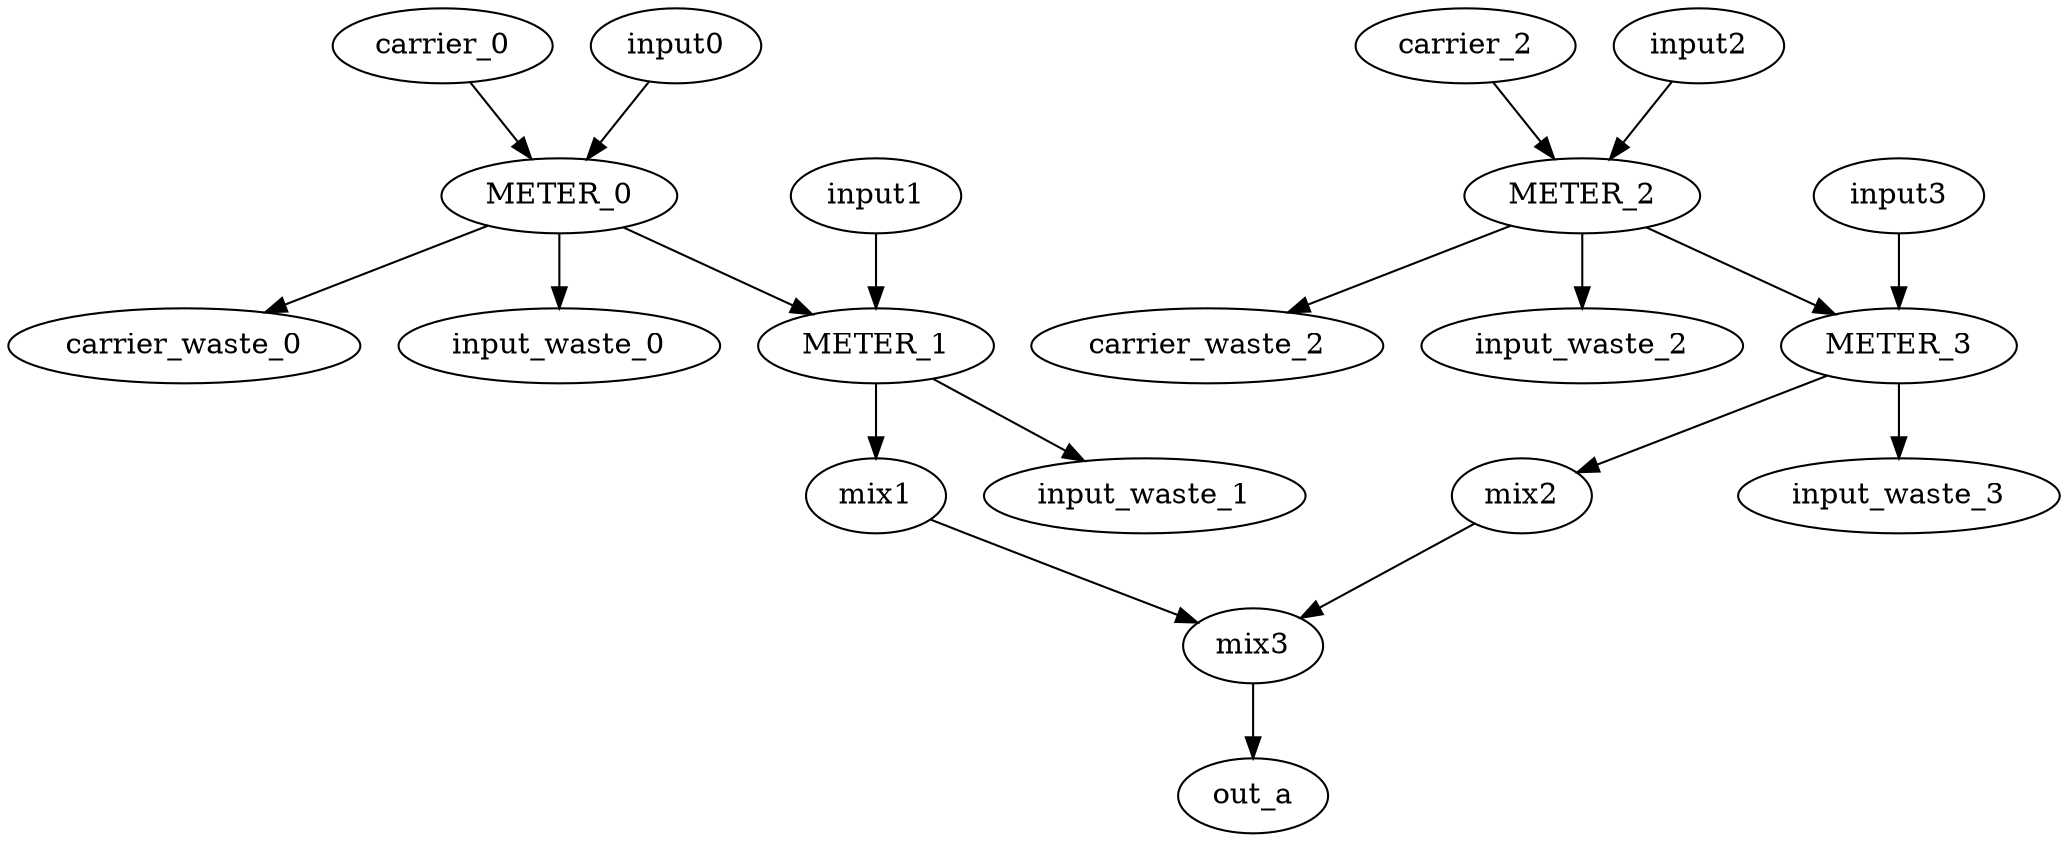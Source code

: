 strict digraph "" {
	carrier_0 -> METER_0;
	METER_0 -> carrier_waste_0;
	METER_0 -> input_waste_0;
	METER_0 -> METER_1;
	input0 -> METER_0;
	mix1 -> mix3;
	METER_1 -> mix1;
	METER_1 -> input_waste_1;
	input1 -> METER_1;
	mix3 -> out_a;
	carrier_2 -> METER_2;
	METER_2 -> carrier_waste_2;
	METER_2 -> input_waste_2;
	METER_2 -> METER_3;
	input2 -> METER_2;
	mix2 -> mix3;
	METER_3 -> mix2;
	METER_3 -> input_waste_3;
	input3 -> METER_3;
}
